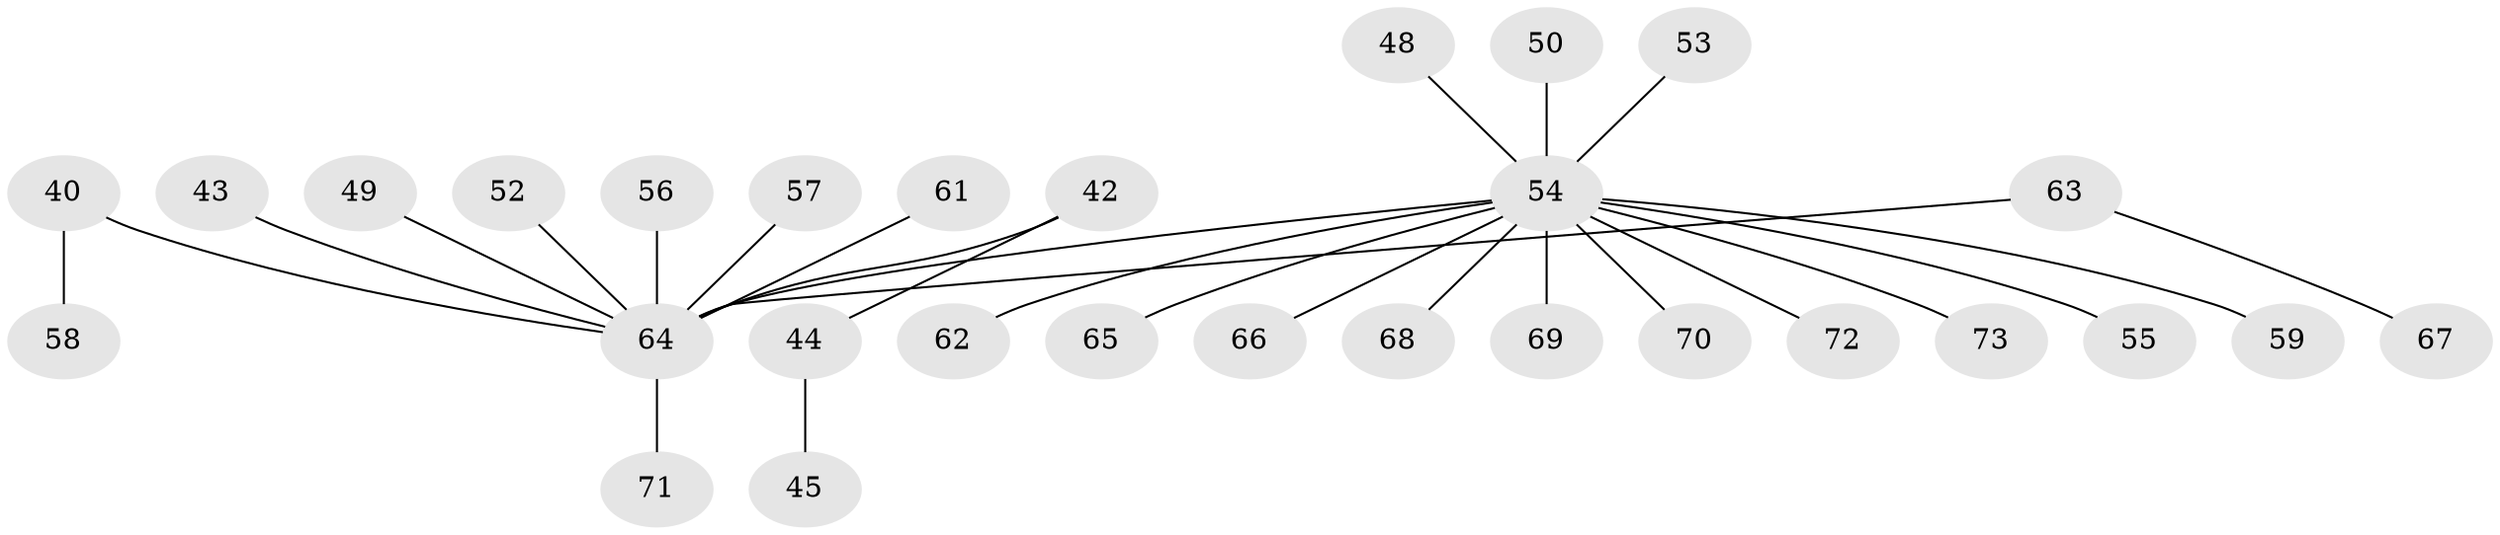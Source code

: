 // original degree distribution, {3: 0.1095890410958904, 10: 0.0136986301369863, 4: 0.0547945205479452, 5: 0.0273972602739726, 6: 0.0136986301369863, 1: 0.4931506849315068, 2: 0.2876712328767123}
// Generated by graph-tools (version 1.1) at 2025/56/03/04/25 21:56:53]
// undirected, 29 vertices, 28 edges
graph export_dot {
graph [start="1"]
  node [color=gray90,style=filled];
  40;
  42;
  43;
  44;
  45;
  48 [super="+15"];
  49;
  50;
  52;
  53;
  54 [super="+37+6+11+14+29+31+32+34+38+39+47"];
  55;
  56;
  57;
  58;
  59;
  61;
  62;
  63;
  64 [super="+16+19+20+60+51+25+30+35+41"];
  65;
  66;
  67;
  68;
  69;
  70;
  71;
  72 [super="+13"];
  73;
  40 -- 58;
  40 -- 64;
  42 -- 44;
  42 -- 64;
  43 -- 64;
  44 -- 45;
  48 -- 54;
  49 -- 64;
  50 -- 54;
  52 -- 64;
  53 -- 54;
  54 -- 62;
  54 -- 69;
  54 -- 64;
  54 -- 65;
  54 -- 68;
  54 -- 73;
  54 -- 55;
  54 -- 59;
  54 -- 72;
  54 -- 66;
  54 -- 70;
  56 -- 64;
  57 -- 64;
  61 -- 64;
  63 -- 67;
  63 -- 64;
  64 -- 71;
}
